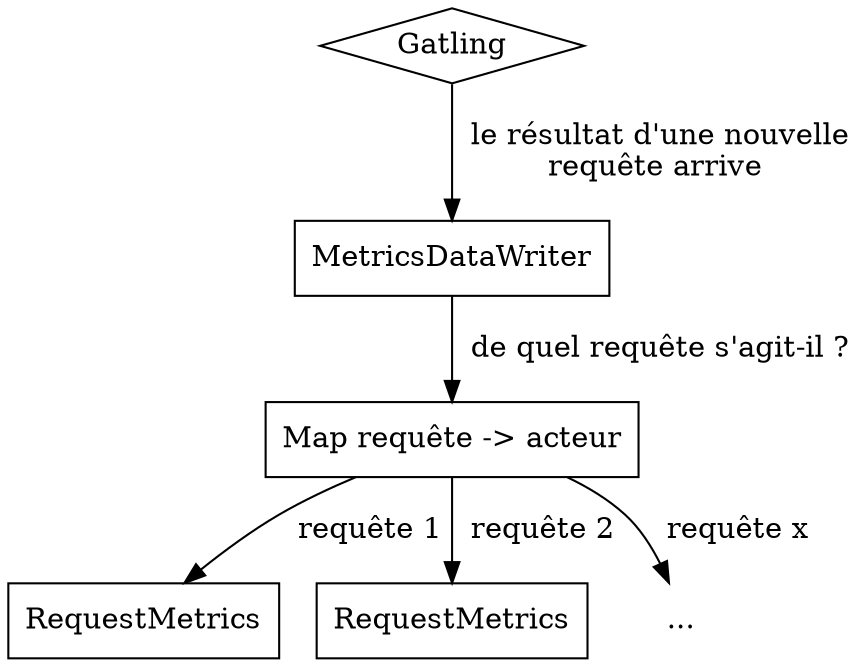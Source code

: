 digraph G {
	node[shape="box"]
	gatling [label="Gatling",shape="diamond"]
	datawriter [label="MetricsDataWriter"]
	map [label="Map requête -> acteur"]
	requestmetrics1 [label = "RequestMetrics"]
	requestmetrics2 [label = "RequestMetrics"]
	etc [label = "...",shape="none"]

	gatling -> datawriter[label="  le résultat d'une nouvelle\n requête arrive"]
	datawriter -> map [label= "  de quel requête s'agit-il ?"]
	map -> requestmetrics1 [label="  requête 1"]
	map -> requestmetrics2 [label="  requête 2"]
	map -> etc [label="  requête x"]
}
